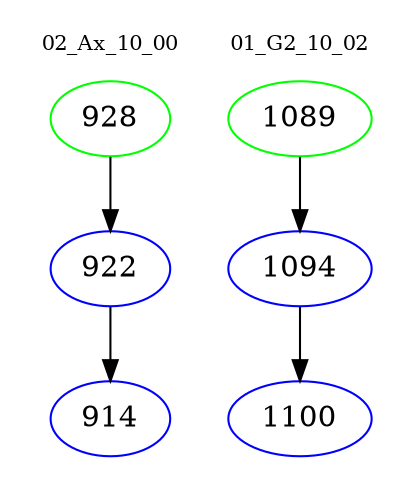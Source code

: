 digraph{
subgraph cluster_0 {
color = white
label = "02_Ax_10_00";
fontsize=10;
T0_928 [label="928", color="green"]
T0_928 -> T0_922 [color="black"]
T0_922 [label="922", color="blue"]
T0_922 -> T0_914 [color="black"]
T0_914 [label="914", color="blue"]
}
subgraph cluster_1 {
color = white
label = "01_G2_10_02";
fontsize=10;
T1_1089 [label="1089", color="green"]
T1_1089 -> T1_1094 [color="black"]
T1_1094 [label="1094", color="blue"]
T1_1094 -> T1_1100 [color="black"]
T1_1100 [label="1100", color="blue"]
}
}
